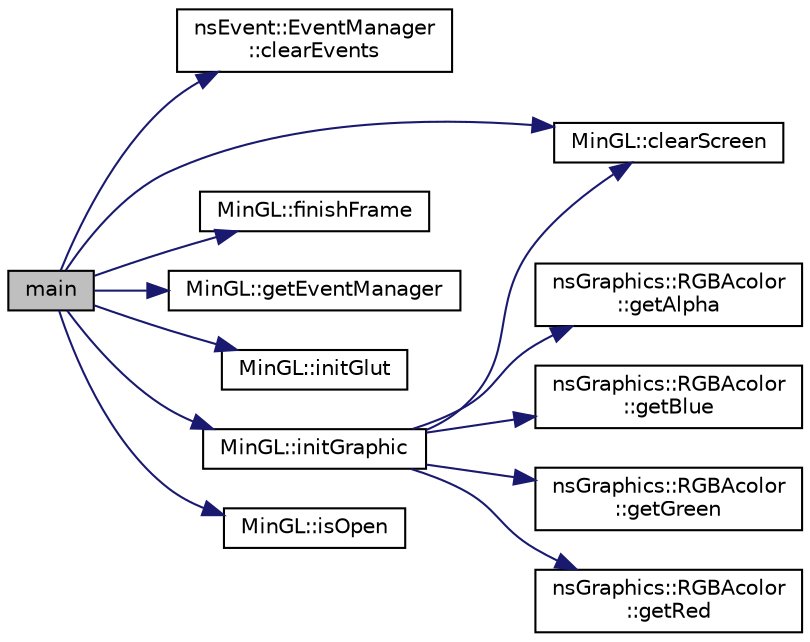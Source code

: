 digraph "main"
{
 // LATEX_PDF_SIZE
  edge [fontname="Helvetica",fontsize="10",labelfontname="Helvetica",labelfontsize="10"];
  node [fontname="Helvetica",fontsize="10",shape=record];
  rankdir="LR";
  Node1 [label="main",height=0.2,width=0.4,color="black", fillcolor="grey75", style="filled", fontcolor="black",tooltip=" "];
  Node1 -> Node2 [color="midnightblue",fontsize="10",style="solid",fontname="Helvetica"];
  Node2 [label="nsEvent::EventManager\l::clearEvents",height=0.2,width=0.4,color="black", fillcolor="white", style="filled",URL="$classns_event_1_1_event_manager.html#adbc5ced9a9435f61f58436ff613632b4",tooltip="Vide la queue."];
  Node1 -> Node3 [color="midnightblue",fontsize="10",style="solid",fontname="Helvetica"];
  Node3 [label="MinGL::clearScreen",height=0.2,width=0.4,color="black", fillcolor="white", style="filled",URL="$class_min_g_l.html#a86c940758616957683ffb2e239bba774",tooltip="Efface l'écran avec la couleur de fond spécifiée."];
  Node1 -> Node4 [color="midnightblue",fontsize="10",style="solid",fontname="Helvetica"];
  Node4 [label="MinGL::finishFrame",height=0.2,width=0.4,color="black", fillcolor="white", style="filled",URL="$class_min_g_l.html#a489922f0bdde2e38698adddaf57f6eda",tooltip="Préviens minGL que la frame est terminée."];
  Node1 -> Node5 [color="midnightblue",fontsize="10",style="solid",fontname="Helvetica"];
  Node5 [label="MinGL::getEventManager",height=0.2,width=0.4,color="black", fillcolor="white", style="filled",URL="$class_min_g_l.html#ab558253439905930836ab4910a7ae253",tooltip="Récupère le gestionnaire d'évènements minGL."];
  Node1 -> Node6 [color="midnightblue",fontsize="10",style="solid",fontname="Helvetica"];
  Node6 [label="MinGL::initGlut",height=0.2,width=0.4,color="black", fillcolor="white", style="filled",URL="$class_min_g_l.html#a17c7718b9e966c8147cd56483dcf4e8d",tooltip="Initialise la bibliothèque freeglut."];
  Node1 -> Node7 [color="midnightblue",fontsize="10",style="solid",fontname="Helvetica"];
  Node7 [label="MinGL::initGraphic",height=0.2,width=0.4,color="black", fillcolor="white", style="filled",URL="$class_min_g_l.html#a5962a0a0ced7879bc0cc65e267e8d7fc",tooltip="Initialise minGL et ouvre la fenêtre."];
  Node7 -> Node3 [color="midnightblue",fontsize="10",style="solid",fontname="Helvetica"];
  Node7 -> Node8 [color="midnightblue",fontsize="10",style="solid",fontname="Helvetica"];
  Node8 [label="nsGraphics::RGBAcolor\l::getAlpha",height=0.2,width=0.4,color="black", fillcolor="white", style="filled",URL="$classns_graphics_1_1_r_g_b_acolor.html#a76299c507a113e326c01fe4b0bca2b1e",tooltip="Récupère le taux de transparence."];
  Node7 -> Node9 [color="midnightblue",fontsize="10",style="solid",fontname="Helvetica"];
  Node9 [label="nsGraphics::RGBAcolor\l::getBlue",height=0.2,width=0.4,color="black", fillcolor="white", style="filled",URL="$classns_graphics_1_1_r_g_b_acolor.html#a9ac0893426cce20a177d6ea7af1d7129",tooltip="Récupère le taux de bleu."];
  Node7 -> Node10 [color="midnightblue",fontsize="10",style="solid",fontname="Helvetica"];
  Node10 [label="nsGraphics::RGBAcolor\l::getGreen",height=0.2,width=0.4,color="black", fillcolor="white", style="filled",URL="$classns_graphics_1_1_r_g_b_acolor.html#a5f2dc1550c34149fc5cbc1629b54d7e4",tooltip="Récupère le taux de vert."];
  Node7 -> Node11 [color="midnightblue",fontsize="10",style="solid",fontname="Helvetica"];
  Node11 [label="nsGraphics::RGBAcolor\l::getRed",height=0.2,width=0.4,color="black", fillcolor="white", style="filled",URL="$classns_graphics_1_1_r_g_b_acolor.html#a55e40085f904b696a0bc63aed6258b79",tooltip="Récupère le taux de rouge."];
  Node1 -> Node12 [color="midnightblue",fontsize="10",style="solid",fontname="Helvetica"];
  Node12 [label="MinGL::isOpen",height=0.2,width=0.4,color="black", fillcolor="white", style="filled",URL="$class_min_g_l.html#a05a0da9d0729e9c7dbd1121b0956866d",tooltip="Retourne si la fenêtre est ouverte."];
}
